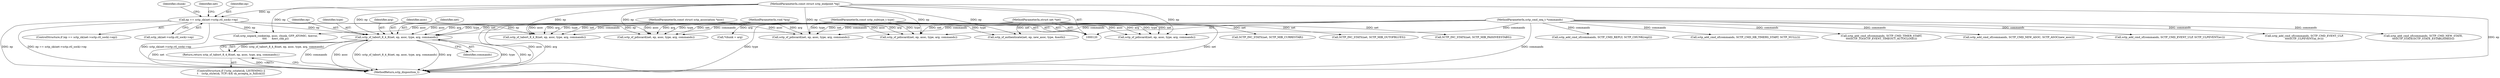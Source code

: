 digraph "0_linux_ec0223ec48a90cb605244b45f7c62de856403729@pointer" {
"1000203" [label="(Call,sctp_sf_tabort_8_4_8(net, ep, asoc, type, arg, commands))"];
"1000121" [label="(MethodParameterIn,struct net *net)"];
"1000147" [label="(Call,ep == sctp_sk(net->sctp.ctl_sock)->ep)"];
"1000122" [label="(MethodParameterIn,const struct sctp_endpoint *ep)"];
"1000123" [label="(MethodParameterIn,const struct sctp_association *asoc)"];
"1000124" [label="(MethodParameterIn,const sctp_subtype_t type)"];
"1000125" [label="(MethodParameterIn,void *arg)"];
"1000126" [label="(MethodParameterIn,sctp_cmd_seq_t *commands)"];
"1000202" [label="(Return,return sctp_sf_tabort_8_4_8(net, ep, asoc, type, arg, commands);)"];
"1000514" [label="(Call,sctp_add_cmd_sf(commands, SCTP_CMD_REPLY, SCTP_CHUNK(repl)))"];
"1000162" [label="(Call,sctp_sf_tabort_8_4_8(net, ep, asoc, type, arg, commands))"];
"1000205" [label="(Identifier,ep)"];
"1000278" [label="(Call,sctp_sf_pdiscard(net, ep, asoc, type, arg, commands))"];
"1000126" [label="(MethodParameterIn,sctp_cmd_seq_t *commands)"];
"1000499" [label="(Call,sctp_add_cmd_sf(commands, SCTP_CMD_HB_TIMERS_START, SCTP_NULL()))"];
"1000509" [label="(Call,sctp_add_cmd_sf(commands, SCTP_CMD_TIMER_START,\n\t\t\t\tSCTP_TO(SCTP_EVENT_TIMEOUT_AUTOCLOSE)))"];
"1000483" [label="(Call,sctp_add_cmd_sf(commands, SCTP_CMD_NEW_ASOC, SCTP_ASOC(new_asoc)))"];
"1000176" [label="(Call,sctp_sf_pdiscard(net, ep, asoc, type, arg, commands))"];
"1000159" [label="(Identifier,net)"];
"1000124" [label="(MethodParameterIn,const sctp_subtype_t type)"];
"1000354" [label="(Call,sctp_sf_pdiscard(net, ep, asoc, type, arg, commands))"];
"1000241" [label="(Call,sctp_unpack_cookie(ep, asoc, chunk, GFP_ATOMIC, &error,\n\t\t\t\t      &err_chk_p))"];
"1000158" [label="(Call,SCTP_INC_STATS(net, SCTP_MIB_OUTOFBLUES))"];
"1000519" [label="(Call,sctp_add_cmd_sf(commands, SCTP_CMD_EVENT_ULP, SCTP_ULPEVENT(ev)))"];
"1000129" [label="(Call,*chunk = arg)"];
"1000526" [label="(Call,sctp_add_cmd_sf(commands, SCTP_CMD_EVENT_ULP,\n\t\t\t\tSCTP_ULPEVENT(ai_ev)))"];
"1000123" [label="(MethodParameterIn,const struct sctp_association *asoc)"];
"1000147" [label="(Call,ep == sctp_sk(net->sctp.ctl_sock)->ep)"];
"1000148" [label="(Identifier,ep)"];
"1000121" [label="(MethodParameterIn,struct net *net)"];
"1000488" [label="(Call,sctp_add_cmd_sf(commands, SCTP_CMD_NEW_STATE,\n\t\t\tSCTP_STATE(SCTP_STATE_ESTABLISHED)))"];
"1000146" [label="(ControlStructure,if (ep == sctp_sk(net->sctp.ctl_sock)->ep))"];
"1000190" [label="(ControlStructure,if (!sctp_sstate(sk, LISTENING) ||\n\t    (sctp_style(sk, TCP) && sk_acceptq_is_full(sk))))"];
"1000207" [label="(Identifier,type)"];
"1000545" [label="(MethodReturn,sctp_disposition_t)"];
"1000202" [label="(Return,return sctp_sf_tabort_8_4_8(net, ep, asoc, type, arg, commands);)"];
"1000209" [label="(Identifier,commands)"];
"1000409" [label="(Call,sctp_sf_authenticate(net, ep, new_asoc, type, &auth))"];
"1000496" [label="(Call,SCTP_INC_STATS(net, SCTP_MIB_PASSIVEESTABS))"];
"1000122" [label="(MethodParameterIn,const struct sctp_endpoint *ep)"];
"1000125" [label="(MethodParameterIn,void *arg)"];
"1000149" [label="(Call,sctp_sk(net->sctp.ctl_sock)->ep)"];
"1000493" [label="(Call,SCTP_INC_STATS(net, SCTP_MIB_CURRESTAB))"];
"1000172" [label="(Identifier,chunk)"];
"1000208" [label="(Identifier,arg)"];
"1000203" [label="(Call,sctp_sf_tabort_8_4_8(net, ep, asoc, type, arg, commands))"];
"1000428" [label="(Call,sctp_sf_pdiscard(net, ep, asoc, type, arg, commands))"];
"1000206" [label="(Identifier,asoc)"];
"1000204" [label="(Identifier,net)"];
"1000203" -> "1000202"  [label="AST: "];
"1000203" -> "1000209"  [label="CFG: "];
"1000204" -> "1000203"  [label="AST: "];
"1000205" -> "1000203"  [label="AST: "];
"1000206" -> "1000203"  [label="AST: "];
"1000207" -> "1000203"  [label="AST: "];
"1000208" -> "1000203"  [label="AST: "];
"1000209" -> "1000203"  [label="AST: "];
"1000202" -> "1000203"  [label="CFG: "];
"1000203" -> "1000545"  [label="DDG: commands"];
"1000203" -> "1000545"  [label="DDG: asoc"];
"1000203" -> "1000545"  [label="DDG: sctp_sf_tabort_8_4_8(net, ep, asoc, type, arg, commands)"];
"1000203" -> "1000545"  [label="DDG: arg"];
"1000203" -> "1000545"  [label="DDG: type"];
"1000203" -> "1000545"  [label="DDG: ep"];
"1000203" -> "1000545"  [label="DDG: net"];
"1000203" -> "1000202"  [label="DDG: sctp_sf_tabort_8_4_8(net, ep, asoc, type, arg, commands)"];
"1000121" -> "1000203"  [label="DDG: net"];
"1000147" -> "1000203"  [label="DDG: ep"];
"1000122" -> "1000203"  [label="DDG: ep"];
"1000123" -> "1000203"  [label="DDG: asoc"];
"1000124" -> "1000203"  [label="DDG: type"];
"1000125" -> "1000203"  [label="DDG: arg"];
"1000126" -> "1000203"  [label="DDG: commands"];
"1000121" -> "1000120"  [label="AST: "];
"1000121" -> "1000545"  [label="DDG: net"];
"1000121" -> "1000158"  [label="DDG: net"];
"1000121" -> "1000162"  [label="DDG: net"];
"1000121" -> "1000176"  [label="DDG: net"];
"1000121" -> "1000278"  [label="DDG: net"];
"1000121" -> "1000354"  [label="DDG: net"];
"1000121" -> "1000409"  [label="DDG: net"];
"1000121" -> "1000428"  [label="DDG: net"];
"1000121" -> "1000493"  [label="DDG: net"];
"1000121" -> "1000496"  [label="DDG: net"];
"1000147" -> "1000146"  [label="AST: "];
"1000147" -> "1000149"  [label="CFG: "];
"1000148" -> "1000147"  [label="AST: "];
"1000149" -> "1000147"  [label="AST: "];
"1000159" -> "1000147"  [label="CFG: "];
"1000172" -> "1000147"  [label="CFG: "];
"1000147" -> "1000545"  [label="DDG: sctp_sk(net->sctp.ctl_sock)->ep"];
"1000147" -> "1000545"  [label="DDG: ep"];
"1000147" -> "1000545"  [label="DDG: ep == sctp_sk(net->sctp.ctl_sock)->ep"];
"1000122" -> "1000147"  [label="DDG: ep"];
"1000147" -> "1000162"  [label="DDG: ep"];
"1000147" -> "1000176"  [label="DDG: ep"];
"1000147" -> "1000241"  [label="DDG: ep"];
"1000122" -> "1000120"  [label="AST: "];
"1000122" -> "1000545"  [label="DDG: ep"];
"1000122" -> "1000162"  [label="DDG: ep"];
"1000122" -> "1000176"  [label="DDG: ep"];
"1000122" -> "1000241"  [label="DDG: ep"];
"1000122" -> "1000278"  [label="DDG: ep"];
"1000122" -> "1000354"  [label="DDG: ep"];
"1000122" -> "1000409"  [label="DDG: ep"];
"1000122" -> "1000428"  [label="DDG: ep"];
"1000123" -> "1000120"  [label="AST: "];
"1000123" -> "1000545"  [label="DDG: asoc"];
"1000123" -> "1000162"  [label="DDG: asoc"];
"1000123" -> "1000176"  [label="DDG: asoc"];
"1000123" -> "1000241"  [label="DDG: asoc"];
"1000123" -> "1000278"  [label="DDG: asoc"];
"1000123" -> "1000354"  [label="DDG: asoc"];
"1000123" -> "1000428"  [label="DDG: asoc"];
"1000124" -> "1000120"  [label="AST: "];
"1000124" -> "1000545"  [label="DDG: type"];
"1000124" -> "1000162"  [label="DDG: type"];
"1000124" -> "1000176"  [label="DDG: type"];
"1000124" -> "1000278"  [label="DDG: type"];
"1000124" -> "1000354"  [label="DDG: type"];
"1000124" -> "1000409"  [label="DDG: type"];
"1000124" -> "1000428"  [label="DDG: type"];
"1000125" -> "1000120"  [label="AST: "];
"1000125" -> "1000545"  [label="DDG: arg"];
"1000125" -> "1000129"  [label="DDG: arg"];
"1000125" -> "1000162"  [label="DDG: arg"];
"1000125" -> "1000176"  [label="DDG: arg"];
"1000125" -> "1000278"  [label="DDG: arg"];
"1000125" -> "1000354"  [label="DDG: arg"];
"1000125" -> "1000428"  [label="DDG: arg"];
"1000126" -> "1000120"  [label="AST: "];
"1000126" -> "1000545"  [label="DDG: commands"];
"1000126" -> "1000162"  [label="DDG: commands"];
"1000126" -> "1000176"  [label="DDG: commands"];
"1000126" -> "1000278"  [label="DDG: commands"];
"1000126" -> "1000354"  [label="DDG: commands"];
"1000126" -> "1000428"  [label="DDG: commands"];
"1000126" -> "1000483"  [label="DDG: commands"];
"1000126" -> "1000488"  [label="DDG: commands"];
"1000126" -> "1000499"  [label="DDG: commands"];
"1000126" -> "1000509"  [label="DDG: commands"];
"1000126" -> "1000514"  [label="DDG: commands"];
"1000126" -> "1000519"  [label="DDG: commands"];
"1000126" -> "1000526"  [label="DDG: commands"];
"1000202" -> "1000190"  [label="AST: "];
"1000545" -> "1000202"  [label="CFG: "];
"1000202" -> "1000545"  [label="DDG: <RET>"];
}
